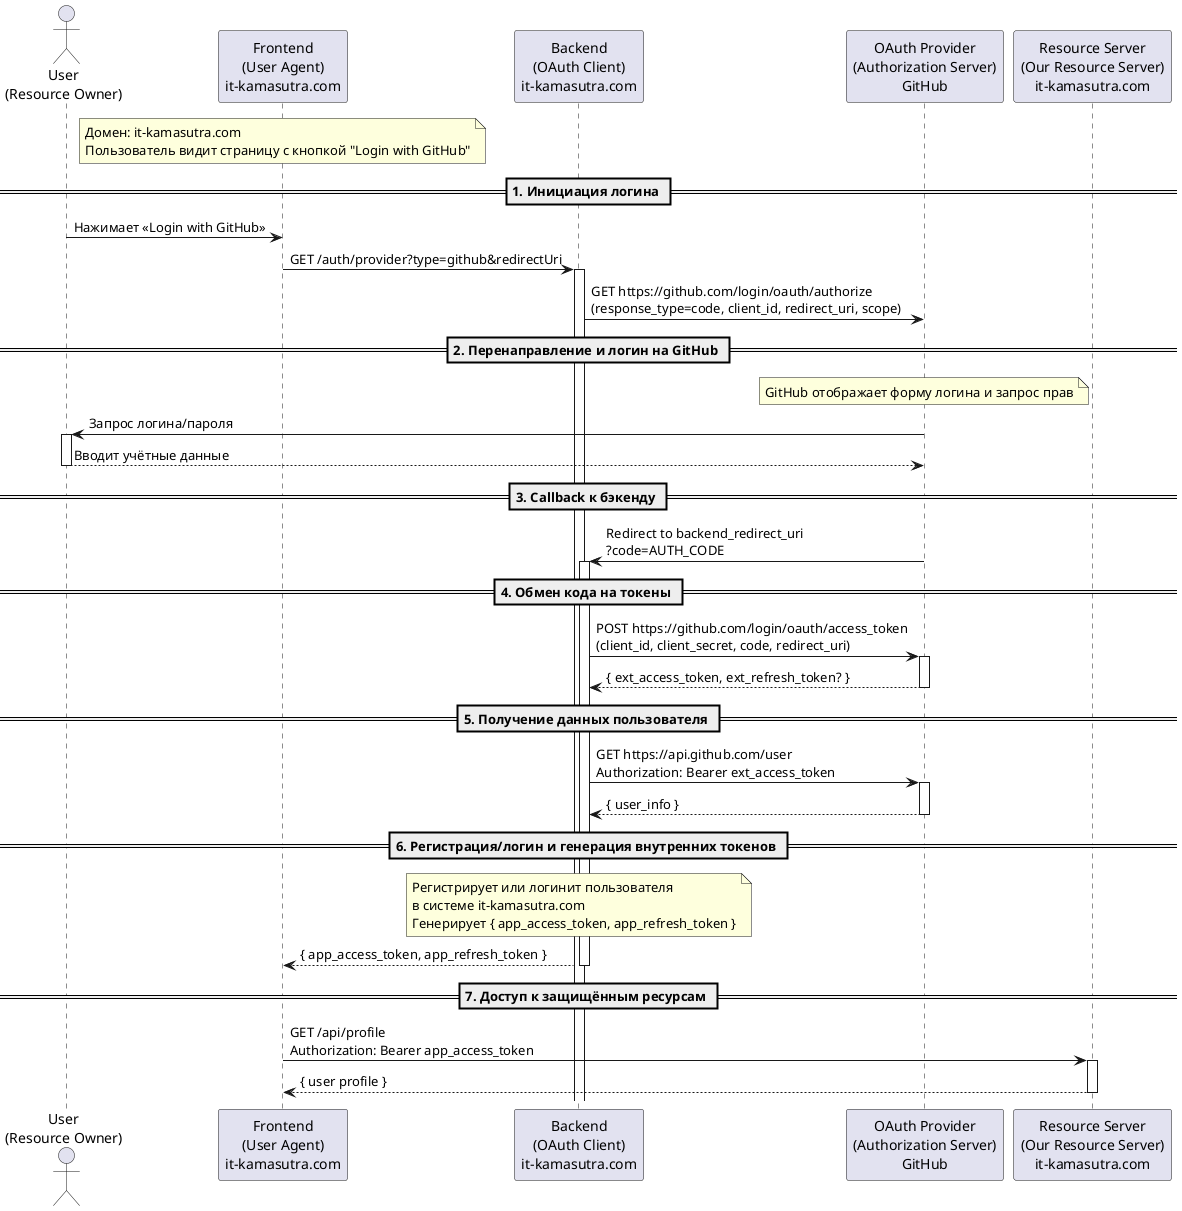 @startuml
actor "User\n(Resource Owner)" as User
participant "Frontend\n(User Agent)\nit-kamasutra.com" as Frontend
participant "Backend\n(OAuth Client)\nit-kamasutra.com" as Backend
participant "OAuth Provider\n(Authorization Server)\nGitHub" as Provider
participant "Resource Server\n(Our Resource Server)\nit-kamasutra.com" as ResourceServer

note over Frontend
  Домен: it-kamasutra.com
  Пользователь видит страницу с кнопкой "Login with GitHub"
end note

== 1. Инициация логина ==
  User -> Frontend : Нажимает «Login with GitHub»
  Frontend -> Backend : GET /auth/provider?type=github&redirectUri
  activate Backend
  Backend -> Provider : GET https://github.com/login/oauth/authorize\n(response_type=code, client_id, redirect_uri, scope)

== 2. Перенаправление и логин на GitHub ==
note over Provider
  GitHub отображает форму логина и запрос прав
end note

Provider -> User : Запрос логина/пароля
activate User
User --> Provider : Вводит учётные данные
deactivate User

== 3. Callback к бэкенду ==
Provider -> Backend : Redirect to backend_redirect_uri\n?code=AUTH_CODE
activate Backend

== 4. Обмен кода на токены ==
Backend -> Provider : POST https://github.com/login/oauth/access_token\n(client_id, client_secret, code, redirect_uri)
activate Provider
Provider --> Backend : { ext_access_token, ext_refresh_token? }
deactivate Provider

== 5. Получение данных пользователя ==
Backend -> Provider : GET https://api.github.com/user\nAuthorization: Bearer ext_access_token
activate Provider
Provider --> Backend : { user_info }
deactivate Provider

== 6. Регистрация/логин и генерация внутренних токенов ==
note over Backend
  Регистрирует или логинит пользователя
  в системе it-kamasutra.com
  Генерирует { app_access_token, app_refresh_token }
end note
Backend --> Frontend : { app_access_token, app_refresh_token }
deactivate Backend

== 7. Доступ к защищённым ресурсам ==
Frontend -> ResourceServer : GET /api/profile\nAuthorization: Bearer app_access_token
activate ResourceServer
ResourceServer --> Frontend : { user profile }
deactivate ResourceServer

@enduml
